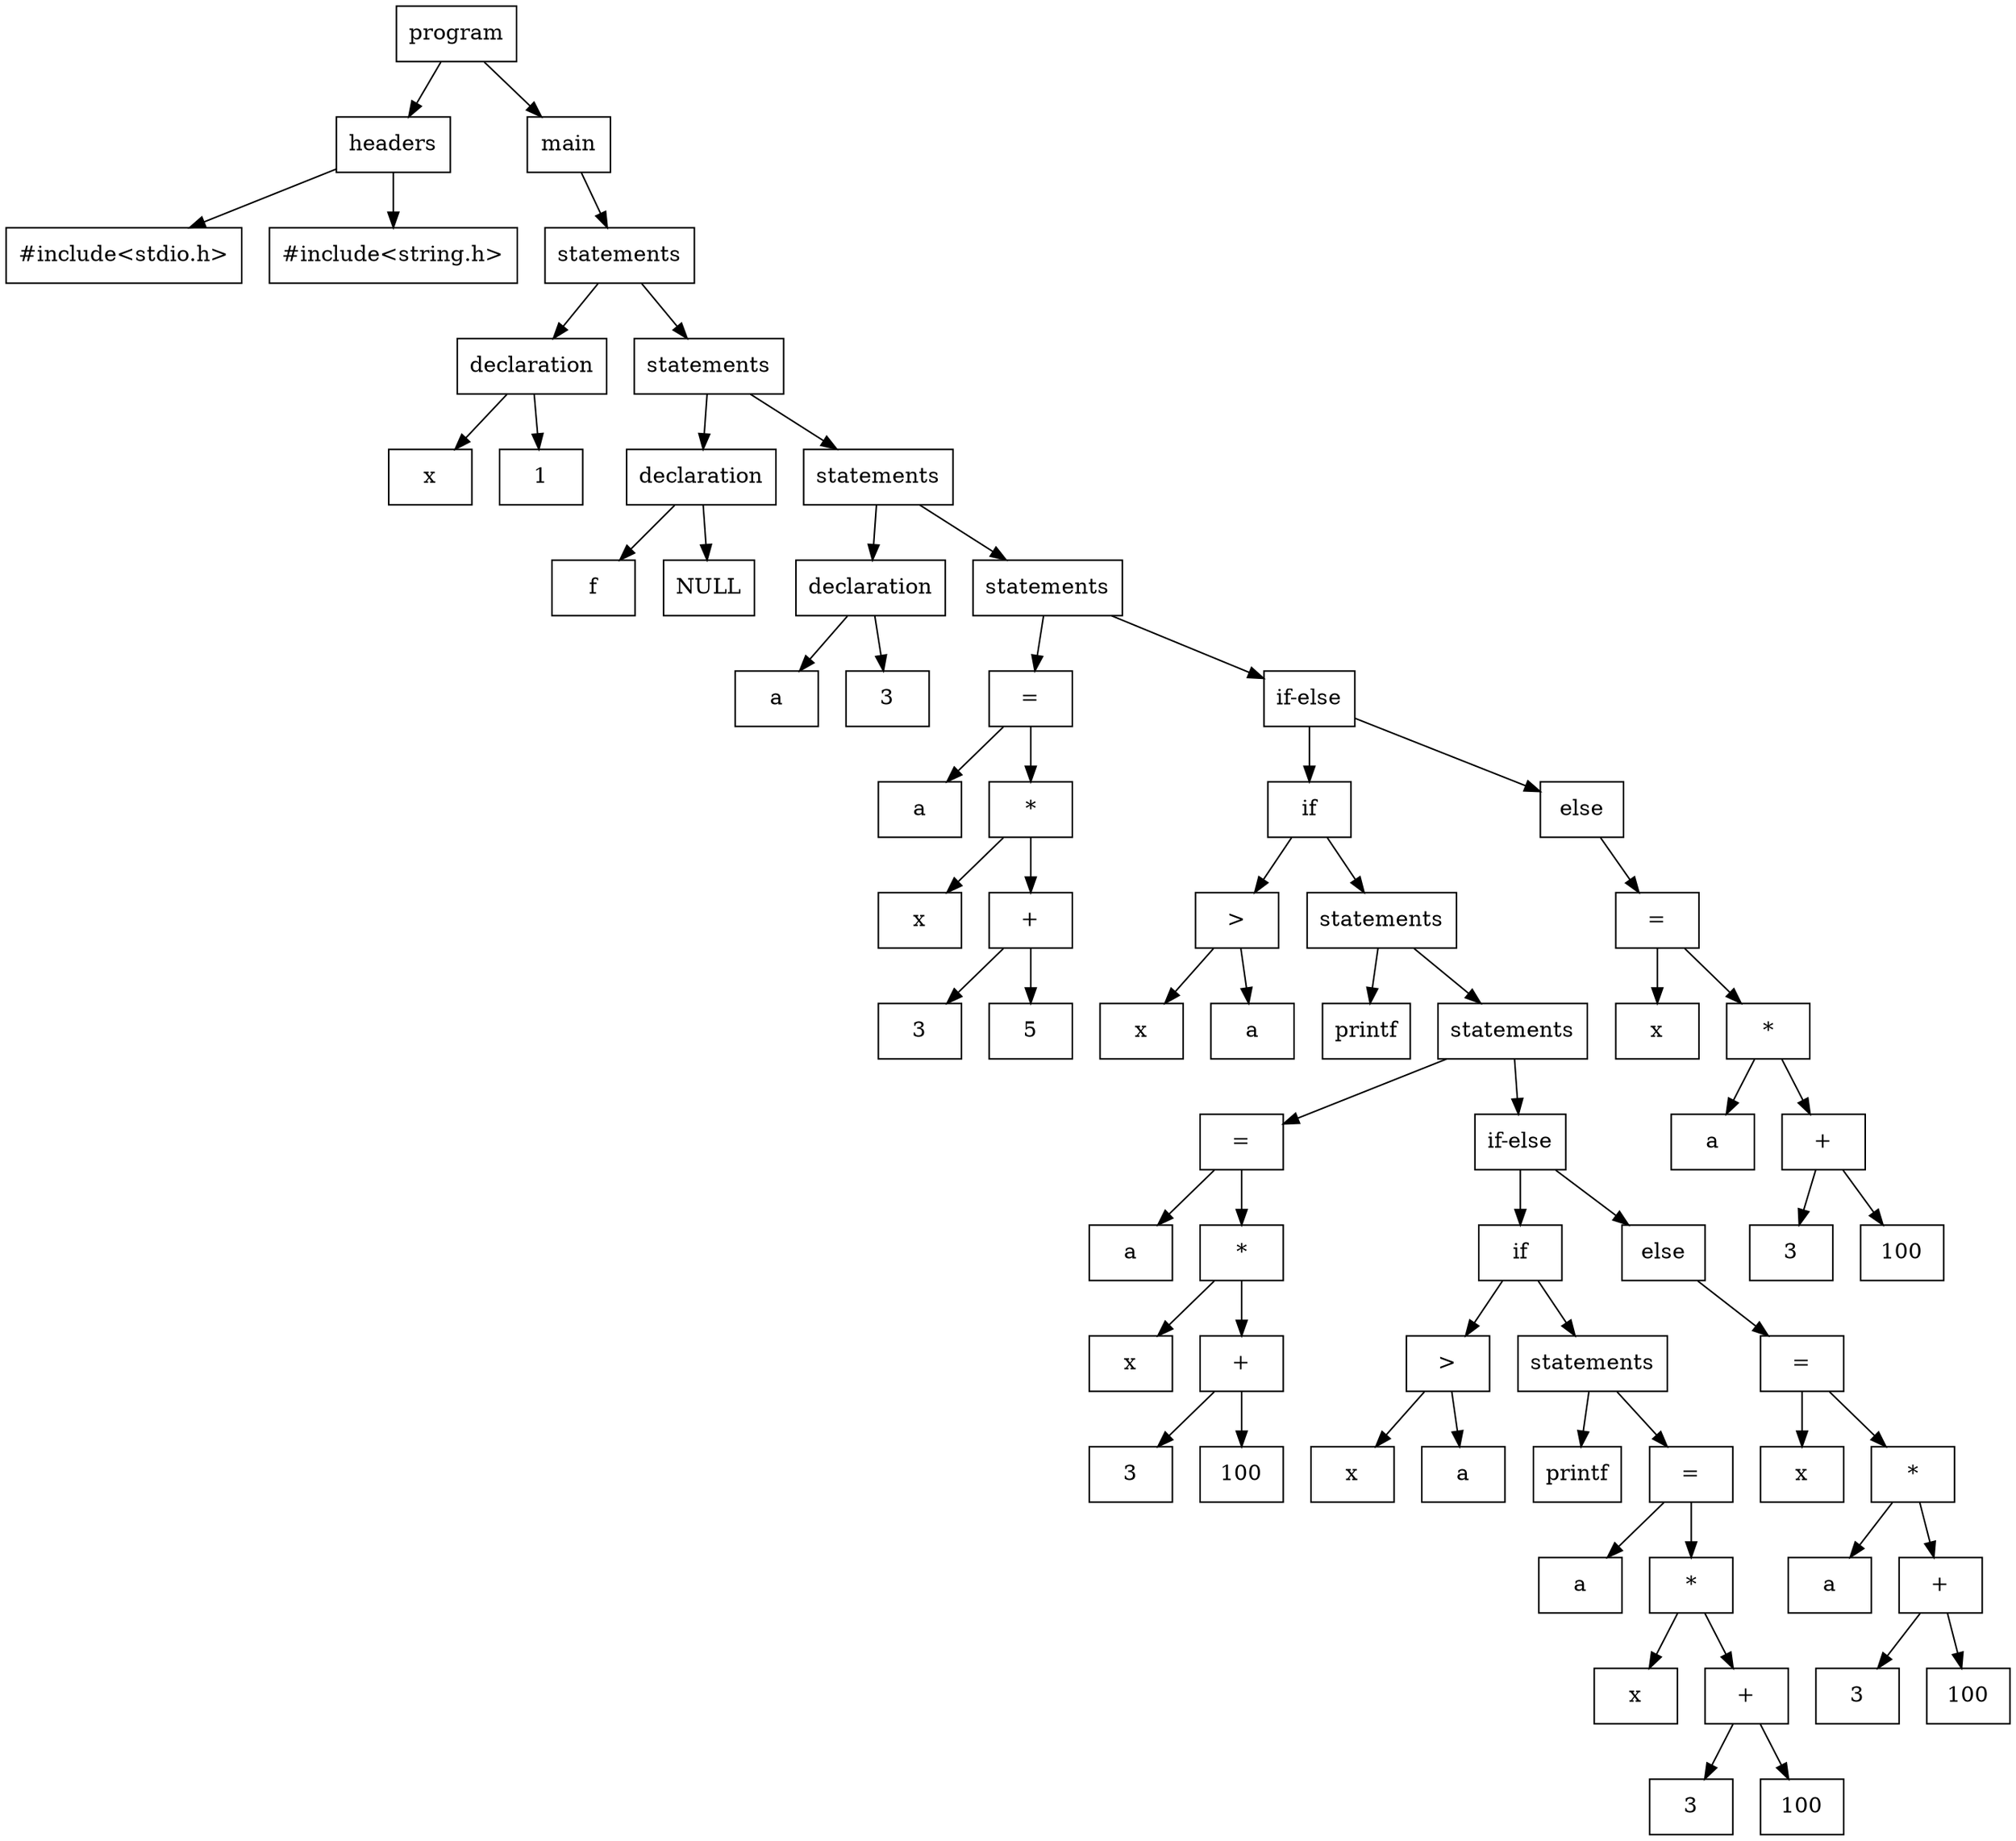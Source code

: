 digraph ParseTree {
  node [shape=box];
  "0x600003ce0920" [label="program"];
  "0x600003ce0920" -> "0x600003ce00c0";
  "0x600003ce00c0" [label="headers"];
  "0x600003ce00c0" -> "0x600003ce0020";
  "0x600003ce0020" [label="#include<stdio.h>"];
  "0x600003ce00c0" -> "0x600003ce0080";
  "0x600003ce0080" [label="#include<string.h>"];
  "0x600003ce0920" -> "0x600003ce0900";
  "0x600003ce0900" [label="main"];
  "0x600003ce0900" -> "0x600003ce08e0";
  "0x600003ce08e0" [label="statements"];
  "0x600003ce08e0" -> "0x600003ce0120";
  "0x600003ce0120" [label="declaration"];
  "0x600003ce0120" -> "0x600003ce0100";
  "0x600003ce0100" [label="x"];
  "0x600003ce0120" -> "0x600003ce00e0";
  "0x600003ce00e0" [label="1"];
  "0x600003ce08e0" -> "0x600003ce08c0";
  "0x600003ce08c0" [label="statements"];
  "0x600003ce08c0" -> "0x600003ce0180";
  "0x600003ce0180" [label="declaration"];
  "0x600003ce0180" -> "0x600003ce0160";
  "0x600003ce0160" [label="f"];
  "0x600003ce0180" -> "0x600003ce0140";
  "0x600003ce0140" [label="NULL"];
  "0x600003ce08c0" -> "0x600003ce08a0";
  "0x600003ce08a0" [label="statements"];
  "0x600003ce08a0" -> "0x600003ce01e0";
  "0x600003ce01e0" [label="declaration"];
  "0x600003ce01e0" -> "0x600003ce01c0";
  "0x600003ce01c0" [label="a"];
  "0x600003ce01e0" -> "0x600003ce01a0";
  "0x600003ce01a0" [label="3"];
  "0x600003ce08a0" -> "0x600003ce0880";
  "0x600003ce0880" [label="statements"];
  "0x600003ce0880" -> "0x600003ce02c0";
  "0x600003ce02c0" [label="="];
  "0x600003ce02c0" -> "0x600003ce02a0";
  "0x600003ce02a0" [label="a"];
  "0x600003ce02c0" -> "0x600003ce0280";
  "0x600003ce0280" [label="*"];
  "0x600003ce0280" -> "0x600003ce0200";
  "0x600003ce0200" [label="x"];
  "0x600003ce0280" -> "0x600003ce0260";
  "0x600003ce0260" [label="+"];
  "0x600003ce0260" -> "0x600003ce0220";
  "0x600003ce0220" [label="3"];
  "0x600003ce0260" -> "0x600003ce0240";
  "0x600003ce0240" [label="5"];
  "0x600003ce0880" -> "0x600003ce0860";
  "0x600003ce0860" [label="if-else"];
  "0x600003ce0860" -> "0x600003ce0840";
  "0x600003ce0840" [label="if"];
  "0x600003ce0840" -> "0x600003ce0320";
  "0x600003ce0320" [label=">"];
  "0x600003ce0320" -> "0x600003ce02e0";
  "0x600003ce02e0" [label="x"];
  "0x600003ce0320" -> "0x600003ce0300";
  "0x600003ce0300" [label="a"];
  "0x600003ce0840" -> "0x600003ce0720";
  "0x600003ce0720" [label="statements"];
  "0x600003ce0720" -> "0x600003ce0340";
  "0x600003ce0340" [label="printf"];
  "0x600003ce0720" -> "0x600003ce0700";
  "0x600003ce0700" [label="statements"];
  "0x600003ce0700" -> "0x600003ce0420";
  "0x600003ce0420" [label="="];
  "0x600003ce0420" -> "0x600003ce0400";
  "0x600003ce0400" [label="a"];
  "0x600003ce0420" -> "0x600003ce03e0";
  "0x600003ce03e0" [label="*"];
  "0x600003ce03e0" -> "0x600003ce0360";
  "0x600003ce0360" [label="x"];
  "0x600003ce03e0" -> "0x600003ce03c0";
  "0x600003ce03c0" [label="+"];
  "0x600003ce03c0" -> "0x600003ce0380";
  "0x600003ce0380" [label="3"];
  "0x600003ce03c0" -> "0x600003ce03a0";
  "0x600003ce03a0" [label="100"];
  "0x600003ce0700" -> "0x600003ce06e0";
  "0x600003ce06e0" [label="if-else"];
  "0x600003ce06e0" -> "0x600003ce06c0";
  "0x600003ce06c0" [label="if"];
  "0x600003ce06c0" -> "0x600003ce0480";
  "0x600003ce0480" [label=">"];
  "0x600003ce0480" -> "0x600003ce0440";
  "0x600003ce0440" [label="x"];
  "0x600003ce0480" -> "0x600003ce0460";
  "0x600003ce0460" [label="a"];
  "0x600003ce06c0" -> "0x600003ce05a0";
  "0x600003ce05a0" [label="statements"];
  "0x600003ce05a0" -> "0x600003ce04a0";
  "0x600003ce04a0" [label="printf"];
  "0x600003ce05a0" -> "0x600003ce0580";
  "0x600003ce0580" [label="="];
  "0x600003ce0580" -> "0x600003ce0560";
  "0x600003ce0560" [label="a"];
  "0x600003ce0580" -> "0x600003ce0540";
  "0x600003ce0540" [label="*"];
  "0x600003ce0540" -> "0x600003ce04c0";
  "0x600003ce04c0" [label="x"];
  "0x600003ce0540" -> "0x600003ce0520";
  "0x600003ce0520" [label="+"];
  "0x600003ce0520" -> "0x600003ce04e0";
  "0x600003ce04e0" [label="3"];
  "0x600003ce0520" -> "0x600003ce0500";
  "0x600003ce0500" [label="100"];
  "0x600003ce06e0" -> "0x600003ce06a0";
  "0x600003ce06a0" [label="else"];
  "0x600003ce06a0" -> "0x600003ce0680";
  "0x600003ce0680" [label="="];
  "0x600003ce0680" -> "0x600003ce0660";
  "0x600003ce0660" [label="x"];
  "0x600003ce0680" -> "0x600003ce0640";
  "0x600003ce0640" [label="*"];
  "0x600003ce0640" -> "0x600003ce05c0";
  "0x600003ce05c0" [label="a"];
  "0x600003ce0640" -> "0x600003ce0620";
  "0x600003ce0620" [label="+"];
  "0x600003ce0620" -> "0x600003ce05e0";
  "0x600003ce05e0" [label="3"];
  "0x600003ce0620" -> "0x600003ce0600";
  "0x600003ce0600" [label="100"];
  "0x600003ce0860" -> "0x600003ce0820";
  "0x600003ce0820" [label="else"];
  "0x600003ce0820" -> "0x600003ce0800";
  "0x600003ce0800" [label="="];
  "0x600003ce0800" -> "0x600003ce07e0";
  "0x600003ce07e0" [label="x"];
  "0x600003ce0800" -> "0x600003ce07c0";
  "0x600003ce07c0" [label="*"];
  "0x600003ce07c0" -> "0x600003ce0740";
  "0x600003ce0740" [label="a"];
  "0x600003ce07c0" -> "0x600003ce07a0";
  "0x600003ce07a0" [label="+"];
  "0x600003ce07a0" -> "0x600003ce0760";
  "0x600003ce0760" [label="3"];
  "0x600003ce07a0" -> "0x600003ce0780";
  "0x600003ce0780" [label="100"];
}
